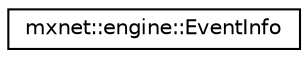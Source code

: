 digraph "Graphical Class Hierarchy"
{
 // LATEX_PDF_SIZE
  edge [fontname="Helvetica",fontsize="10",labelfontname="Helvetica",labelfontsize="10"];
  node [fontname="Helvetica",fontsize="10",shape=record];
  rankdir="LR";
  Node0 [label="mxnet::engine::EventInfo",height=0.2,width=0.4,color="black", fillcolor="white", style="filled",URL="$structmxnet_1_1engine_1_1EventInfo.html",tooltip="full event info for the sync object."];
}
